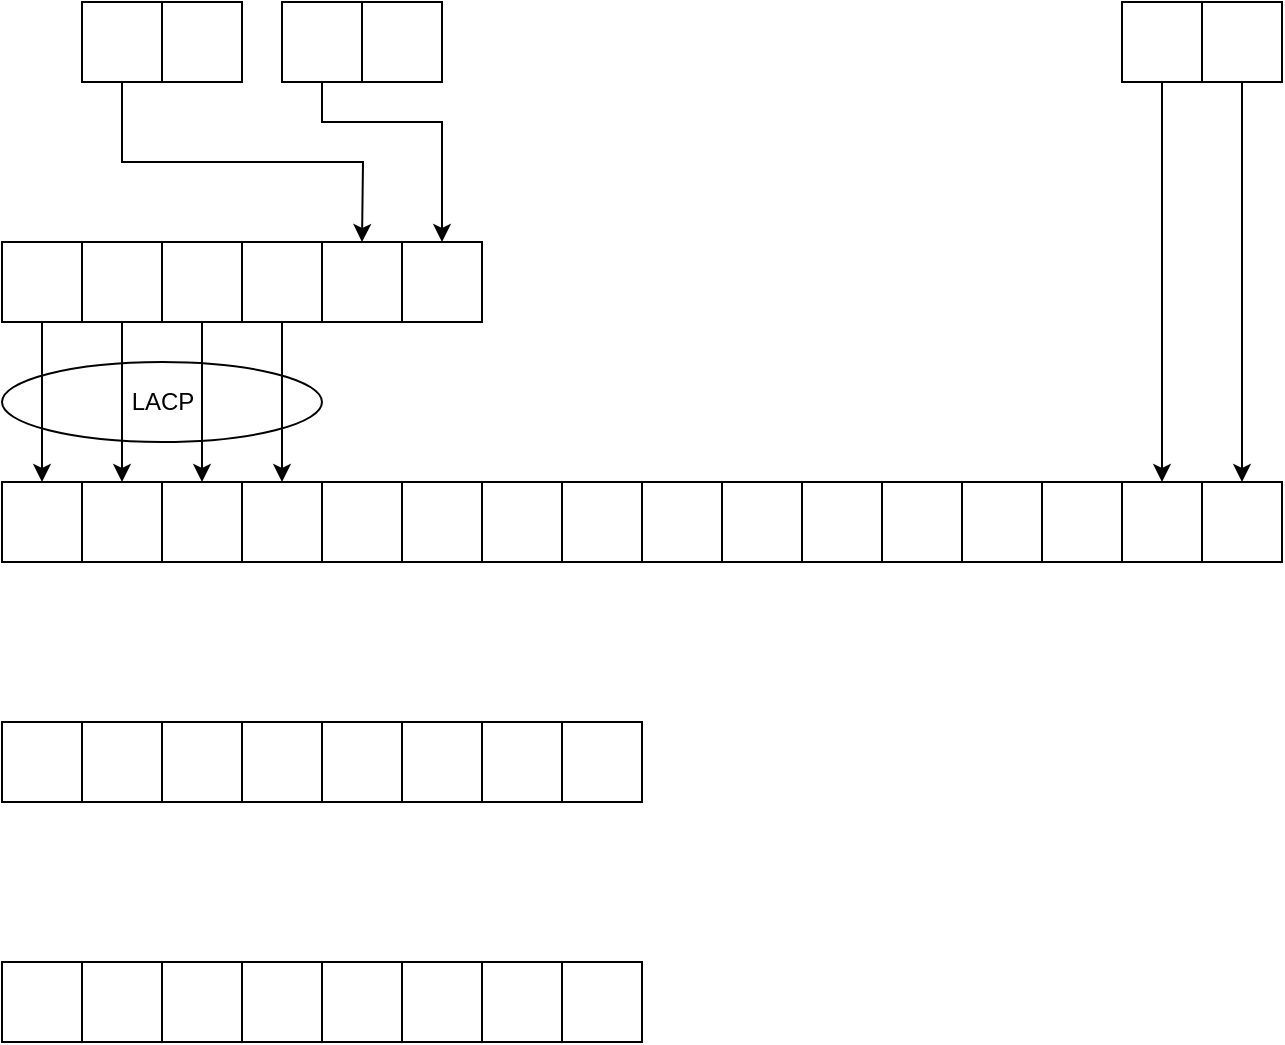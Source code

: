 <mxfile version="26.0.16">
  <diagram name="Page-1" id="UffeNxlb7dgKfzmTbBBW">
    <mxGraphModel dx="940" dy="793" grid="1" gridSize="10" guides="1" tooltips="1" connect="1" arrows="1" fold="1" page="1" pageScale="1" pageWidth="827" pageHeight="1169" math="0" shadow="0">
      <root>
        <mxCell id="0" />
        <mxCell id="1" parent="0" />
        <mxCell id="VkQyWtt6mqm7e_CVRBOZ-92" value="" style="ellipse;whiteSpace=wrap;html=1;" vertex="1" parent="1">
          <mxGeometry x="40" y="460" width="160" height="40" as="geometry" />
        </mxCell>
        <mxCell id="VkQyWtt6mqm7e_CVRBOZ-26" style="edgeStyle=orthogonalEdgeStyle;rounded=0;orthogonalLoop=1;jettySize=auto;html=1;exitX=0.5;exitY=1;exitDx=0;exitDy=0;" edge="1" parent="1" source="VkQyWtt6mqm7e_CVRBOZ-20">
          <mxGeometry relative="1" as="geometry">
            <mxPoint x="220" y="400" as="targetPoint" />
          </mxGeometry>
        </mxCell>
        <mxCell id="VkQyWtt6mqm7e_CVRBOZ-55" value="" style="group" vertex="1" connectable="0" parent="1">
          <mxGeometry x="40" y="520" width="320" height="40" as="geometry" />
        </mxCell>
        <mxCell id="VkQyWtt6mqm7e_CVRBOZ-32" value="" style="whiteSpace=wrap;html=1;aspect=fixed;flipH=0;flipV=0;container=0;" vertex="1" parent="VkQyWtt6mqm7e_CVRBOZ-55">
          <mxGeometry x="280" width="40" height="40" as="geometry" />
        </mxCell>
        <mxCell id="VkQyWtt6mqm7e_CVRBOZ-33" value="" style="whiteSpace=wrap;html=1;aspect=fixed;flipH=0;flipV=0;container=0;" vertex="1" parent="VkQyWtt6mqm7e_CVRBOZ-55">
          <mxGeometry x="240" width="40" height="40" as="geometry" />
        </mxCell>
        <mxCell id="VkQyWtt6mqm7e_CVRBOZ-34" value="" style="whiteSpace=wrap;html=1;aspect=fixed;flipH=0;flipV=0;container=0;" vertex="1" parent="VkQyWtt6mqm7e_CVRBOZ-55">
          <mxGeometry x="200" width="40" height="40" as="geometry" />
        </mxCell>
        <mxCell id="VkQyWtt6mqm7e_CVRBOZ-35" value="" style="whiteSpace=wrap;html=1;aspect=fixed;flipH=0;flipV=0;container=0;" vertex="1" parent="VkQyWtt6mqm7e_CVRBOZ-55">
          <mxGeometry x="160" width="40" height="40" as="geometry" />
        </mxCell>
        <mxCell id="VkQyWtt6mqm7e_CVRBOZ-36" value="" style="whiteSpace=wrap;html=1;aspect=fixed;flipH=0;flipV=0;container=0;" vertex="1" parent="VkQyWtt6mqm7e_CVRBOZ-55">
          <mxGeometry x="120" width="40" height="40" as="geometry" />
        </mxCell>
        <mxCell id="VkQyWtt6mqm7e_CVRBOZ-37" value="" style="whiteSpace=wrap;html=1;aspect=fixed;flipH=0;flipV=0;container=0;" vertex="1" parent="VkQyWtt6mqm7e_CVRBOZ-55">
          <mxGeometry x="80" width="40" height="40" as="geometry" />
        </mxCell>
        <mxCell id="VkQyWtt6mqm7e_CVRBOZ-38" value="" style="whiteSpace=wrap;html=1;aspect=fixed;flipH=0;flipV=0;container=0;" vertex="1" parent="VkQyWtt6mqm7e_CVRBOZ-55">
          <mxGeometry width="40" height="40" as="geometry" />
        </mxCell>
        <mxCell id="VkQyWtt6mqm7e_CVRBOZ-39" value="" style="whiteSpace=wrap;html=1;aspect=fixed;flipH=0;flipV=0;container=0;" vertex="1" parent="VkQyWtt6mqm7e_CVRBOZ-55">
          <mxGeometry x="40" width="40" height="40" as="geometry" />
        </mxCell>
        <mxCell id="VkQyWtt6mqm7e_CVRBOZ-56" value="" style="group" vertex="1" connectable="0" parent="1">
          <mxGeometry x="360" y="520" width="320" height="40" as="geometry" />
        </mxCell>
        <mxCell id="VkQyWtt6mqm7e_CVRBOZ-57" value="" style="whiteSpace=wrap;html=1;aspect=fixed;flipH=0;flipV=0;container=0;" vertex="1" parent="VkQyWtt6mqm7e_CVRBOZ-56">
          <mxGeometry x="280" width="40" height="40" as="geometry" />
        </mxCell>
        <mxCell id="VkQyWtt6mqm7e_CVRBOZ-58" value="" style="whiteSpace=wrap;html=1;aspect=fixed;flipH=0;flipV=0;container=0;" vertex="1" parent="VkQyWtt6mqm7e_CVRBOZ-56">
          <mxGeometry x="240" width="40" height="40" as="geometry" />
        </mxCell>
        <mxCell id="VkQyWtt6mqm7e_CVRBOZ-59" value="" style="whiteSpace=wrap;html=1;aspect=fixed;flipH=0;flipV=0;container=0;" vertex="1" parent="VkQyWtt6mqm7e_CVRBOZ-56">
          <mxGeometry x="200" width="40" height="40" as="geometry" />
        </mxCell>
        <mxCell id="VkQyWtt6mqm7e_CVRBOZ-60" value="" style="whiteSpace=wrap;html=1;aspect=fixed;flipH=0;flipV=0;container=0;" vertex="1" parent="VkQyWtt6mqm7e_CVRBOZ-56">
          <mxGeometry x="160" width="40" height="40" as="geometry" />
        </mxCell>
        <mxCell id="VkQyWtt6mqm7e_CVRBOZ-61" value="" style="whiteSpace=wrap;html=1;aspect=fixed;flipH=0;flipV=0;container=0;" vertex="1" parent="VkQyWtt6mqm7e_CVRBOZ-56">
          <mxGeometry x="120" width="40" height="40" as="geometry" />
        </mxCell>
        <mxCell id="VkQyWtt6mqm7e_CVRBOZ-62" value="" style="whiteSpace=wrap;html=1;aspect=fixed;flipH=0;flipV=0;container=0;" vertex="1" parent="VkQyWtt6mqm7e_CVRBOZ-56">
          <mxGeometry x="80" width="40" height="40" as="geometry" />
        </mxCell>
        <mxCell id="VkQyWtt6mqm7e_CVRBOZ-63" value="" style="whiteSpace=wrap;html=1;aspect=fixed;flipH=0;flipV=0;container=0;" vertex="1" parent="VkQyWtt6mqm7e_CVRBOZ-56">
          <mxGeometry width="40" height="40" as="geometry" />
        </mxCell>
        <mxCell id="VkQyWtt6mqm7e_CVRBOZ-64" value="" style="whiteSpace=wrap;html=1;aspect=fixed;flipH=0;flipV=0;container=0;" vertex="1" parent="VkQyWtt6mqm7e_CVRBOZ-56">
          <mxGeometry x="40" width="40" height="40" as="geometry" />
        </mxCell>
        <mxCell id="VkQyWtt6mqm7e_CVRBOZ-72" value="" style="group" vertex="1" connectable="0" parent="1">
          <mxGeometry x="40" y="400" width="240" height="40" as="geometry" />
        </mxCell>
        <mxCell id="VkQyWtt6mqm7e_CVRBOZ-66" value="" style="whiteSpace=wrap;html=1;aspect=fixed;flipH=0;flipV=0;container=0;" vertex="1" parent="VkQyWtt6mqm7e_CVRBOZ-72">
          <mxGeometry x="200" width="40" height="40" as="geometry" />
        </mxCell>
        <mxCell id="VkQyWtt6mqm7e_CVRBOZ-67" value="" style="whiteSpace=wrap;html=1;aspect=fixed;flipH=0;flipV=0;container=0;" vertex="1" parent="VkQyWtt6mqm7e_CVRBOZ-72">
          <mxGeometry x="160" width="40" height="40" as="geometry" />
        </mxCell>
        <mxCell id="VkQyWtt6mqm7e_CVRBOZ-68" value="" style="whiteSpace=wrap;html=1;aspect=fixed;flipH=0;flipV=0;container=0;" vertex="1" parent="VkQyWtt6mqm7e_CVRBOZ-72">
          <mxGeometry x="120" width="40" height="40" as="geometry" />
        </mxCell>
        <mxCell id="VkQyWtt6mqm7e_CVRBOZ-69" value="" style="whiteSpace=wrap;html=1;aspect=fixed;flipH=0;flipV=0;container=0;" vertex="1" parent="VkQyWtt6mqm7e_CVRBOZ-72">
          <mxGeometry x="80" width="40" height="40" as="geometry" />
        </mxCell>
        <mxCell id="VkQyWtt6mqm7e_CVRBOZ-70" value="" style="whiteSpace=wrap;html=1;aspect=fixed;flipH=0;flipV=0;container=0;" vertex="1" parent="VkQyWtt6mqm7e_CVRBOZ-72">
          <mxGeometry width="40" height="40" as="geometry" />
        </mxCell>
        <mxCell id="VkQyWtt6mqm7e_CVRBOZ-71" value="" style="whiteSpace=wrap;html=1;aspect=fixed;flipH=0;flipV=0;container=0;" vertex="1" parent="VkQyWtt6mqm7e_CVRBOZ-72">
          <mxGeometry x="40" width="40" height="40" as="geometry" />
        </mxCell>
        <mxCell id="VkQyWtt6mqm7e_CVRBOZ-78" value="" style="group" vertex="1" connectable="0" parent="1">
          <mxGeometry x="80" y="280" width="80" height="40" as="geometry" />
        </mxCell>
        <mxCell id="VkQyWtt6mqm7e_CVRBOZ-19" value="" style="whiteSpace=wrap;html=1;aspect=fixed;flipH=1;flipV=1;" vertex="1" parent="VkQyWtt6mqm7e_CVRBOZ-78">
          <mxGeometry x="40" width="40" height="40" as="geometry" />
        </mxCell>
        <mxCell id="VkQyWtt6mqm7e_CVRBOZ-20" value="" style="whiteSpace=wrap;html=1;aspect=fixed;flipH=1;flipV=1;" vertex="1" parent="VkQyWtt6mqm7e_CVRBOZ-78">
          <mxGeometry width="40" height="40" as="geometry" />
        </mxCell>
        <mxCell id="VkQyWtt6mqm7e_CVRBOZ-79" value="" style="group" vertex="1" connectable="0" parent="1">
          <mxGeometry x="180" y="280" width="80" height="40" as="geometry" />
        </mxCell>
        <mxCell id="VkQyWtt6mqm7e_CVRBOZ-80" value="" style="whiteSpace=wrap;html=1;aspect=fixed;flipH=1;flipV=1;" vertex="1" parent="VkQyWtt6mqm7e_CVRBOZ-79">
          <mxGeometry x="40" width="40" height="40" as="geometry" />
        </mxCell>
        <mxCell id="VkQyWtt6mqm7e_CVRBOZ-81" value="" style="whiteSpace=wrap;html=1;aspect=fixed;flipH=1;flipV=1;" vertex="1" parent="VkQyWtt6mqm7e_CVRBOZ-79">
          <mxGeometry width="40" height="40" as="geometry" />
        </mxCell>
        <mxCell id="VkQyWtt6mqm7e_CVRBOZ-82" style="edgeStyle=orthogonalEdgeStyle;rounded=0;orthogonalLoop=1;jettySize=auto;html=1;exitX=0.5;exitY=1;exitDx=0;exitDy=0;entryX=0.5;entryY=0;entryDx=0;entryDy=0;" edge="1" parent="1" source="VkQyWtt6mqm7e_CVRBOZ-81" target="VkQyWtt6mqm7e_CVRBOZ-66">
          <mxGeometry relative="1" as="geometry">
            <Array as="points">
              <mxPoint x="200" y="340" />
              <mxPoint x="260" y="340" />
            </Array>
          </mxGeometry>
        </mxCell>
        <mxCell id="VkQyWtt6mqm7e_CVRBOZ-83" style="edgeStyle=orthogonalEdgeStyle;rounded=0;orthogonalLoop=1;jettySize=auto;html=1;exitX=0.5;exitY=1;exitDx=0;exitDy=0;entryX=0.5;entryY=0;entryDx=0;entryDy=0;" edge="1" parent="1" source="VkQyWtt6mqm7e_CVRBOZ-70" target="VkQyWtt6mqm7e_CVRBOZ-38">
          <mxGeometry relative="1" as="geometry" />
        </mxCell>
        <mxCell id="VkQyWtt6mqm7e_CVRBOZ-84" style="edgeStyle=orthogonalEdgeStyle;rounded=0;orthogonalLoop=1;jettySize=auto;html=1;exitX=0.5;exitY=1;exitDx=0;exitDy=0;entryX=0.5;entryY=0;entryDx=0;entryDy=0;" edge="1" parent="1" source="VkQyWtt6mqm7e_CVRBOZ-71" target="VkQyWtt6mqm7e_CVRBOZ-39">
          <mxGeometry relative="1" as="geometry" />
        </mxCell>
        <mxCell id="VkQyWtt6mqm7e_CVRBOZ-85" style="edgeStyle=orthogonalEdgeStyle;rounded=0;orthogonalLoop=1;jettySize=auto;html=1;exitX=0.5;exitY=1;exitDx=0;exitDy=0;entryX=0.5;entryY=0;entryDx=0;entryDy=0;" edge="1" parent="1" source="VkQyWtt6mqm7e_CVRBOZ-69" target="VkQyWtt6mqm7e_CVRBOZ-37">
          <mxGeometry relative="1" as="geometry" />
        </mxCell>
        <mxCell id="VkQyWtt6mqm7e_CVRBOZ-86" style="edgeStyle=orthogonalEdgeStyle;rounded=0;orthogonalLoop=1;jettySize=auto;html=1;exitX=0.5;exitY=1;exitDx=0;exitDy=0;entryX=0.5;entryY=0;entryDx=0;entryDy=0;" edge="1" parent="1" source="VkQyWtt6mqm7e_CVRBOZ-68" target="VkQyWtt6mqm7e_CVRBOZ-36">
          <mxGeometry relative="1" as="geometry" />
        </mxCell>
        <mxCell id="VkQyWtt6mqm7e_CVRBOZ-87" value="" style="group" vertex="1" connectable="0" parent="1">
          <mxGeometry x="600" y="280" width="80" height="40" as="geometry" />
        </mxCell>
        <mxCell id="VkQyWtt6mqm7e_CVRBOZ-88" value="" style="whiteSpace=wrap;html=1;aspect=fixed;flipH=1;flipV=1;" vertex="1" parent="VkQyWtt6mqm7e_CVRBOZ-87">
          <mxGeometry x="40" width="40" height="40" as="geometry" />
        </mxCell>
        <mxCell id="VkQyWtt6mqm7e_CVRBOZ-89" value="" style="whiteSpace=wrap;html=1;aspect=fixed;flipH=1;flipV=1;" vertex="1" parent="VkQyWtt6mqm7e_CVRBOZ-87">
          <mxGeometry width="40" height="40" as="geometry" />
        </mxCell>
        <mxCell id="VkQyWtt6mqm7e_CVRBOZ-90" style="edgeStyle=orthogonalEdgeStyle;rounded=0;orthogonalLoop=1;jettySize=auto;html=1;exitX=0.5;exitY=1;exitDx=0;exitDy=0;entryX=0.5;entryY=0;entryDx=0;entryDy=0;" edge="1" parent="1" source="VkQyWtt6mqm7e_CVRBOZ-88" target="VkQyWtt6mqm7e_CVRBOZ-57">
          <mxGeometry relative="1" as="geometry" />
        </mxCell>
        <mxCell id="VkQyWtt6mqm7e_CVRBOZ-91" style="edgeStyle=orthogonalEdgeStyle;rounded=0;orthogonalLoop=1;jettySize=auto;html=1;exitX=0.5;exitY=1;exitDx=0;exitDy=0;entryX=0.5;entryY=0;entryDx=0;entryDy=0;" edge="1" parent="1" source="VkQyWtt6mqm7e_CVRBOZ-89" target="VkQyWtt6mqm7e_CVRBOZ-58">
          <mxGeometry relative="1" as="geometry" />
        </mxCell>
        <mxCell id="VkQyWtt6mqm7e_CVRBOZ-94" value="LACP" style="text;html=1;align=center;verticalAlign=middle;resizable=0;points=[];autosize=1;strokeColor=none;fillColor=none;" vertex="1" parent="1">
          <mxGeometry x="95" y="465" width="50" height="30" as="geometry" />
        </mxCell>
        <mxCell id="VkQyWtt6mqm7e_CVRBOZ-95" value="" style="group" vertex="1" connectable="0" parent="1">
          <mxGeometry x="40" y="640" width="320" height="40" as="geometry" />
        </mxCell>
        <mxCell id="VkQyWtt6mqm7e_CVRBOZ-96" value="" style="whiteSpace=wrap;html=1;aspect=fixed;flipH=0;flipV=0;container=0;" vertex="1" parent="VkQyWtt6mqm7e_CVRBOZ-95">
          <mxGeometry x="280" width="40" height="40" as="geometry" />
        </mxCell>
        <mxCell id="VkQyWtt6mqm7e_CVRBOZ-97" value="" style="whiteSpace=wrap;html=1;aspect=fixed;flipH=0;flipV=0;container=0;" vertex="1" parent="VkQyWtt6mqm7e_CVRBOZ-95">
          <mxGeometry x="240" width="40" height="40" as="geometry" />
        </mxCell>
        <mxCell id="VkQyWtt6mqm7e_CVRBOZ-98" value="" style="whiteSpace=wrap;html=1;aspect=fixed;flipH=0;flipV=0;container=0;" vertex="1" parent="VkQyWtt6mqm7e_CVRBOZ-95">
          <mxGeometry x="200" width="40" height="40" as="geometry" />
        </mxCell>
        <mxCell id="VkQyWtt6mqm7e_CVRBOZ-99" value="" style="whiteSpace=wrap;html=1;aspect=fixed;flipH=0;flipV=0;container=0;" vertex="1" parent="VkQyWtt6mqm7e_CVRBOZ-95">
          <mxGeometry x="160" width="40" height="40" as="geometry" />
        </mxCell>
        <mxCell id="VkQyWtt6mqm7e_CVRBOZ-100" value="" style="whiteSpace=wrap;html=1;aspect=fixed;flipH=0;flipV=0;container=0;" vertex="1" parent="VkQyWtt6mqm7e_CVRBOZ-95">
          <mxGeometry x="120" width="40" height="40" as="geometry" />
        </mxCell>
        <mxCell id="VkQyWtt6mqm7e_CVRBOZ-101" value="" style="whiteSpace=wrap;html=1;aspect=fixed;flipH=0;flipV=0;container=0;" vertex="1" parent="VkQyWtt6mqm7e_CVRBOZ-95">
          <mxGeometry x="80" width="40" height="40" as="geometry" />
        </mxCell>
        <mxCell id="VkQyWtt6mqm7e_CVRBOZ-102" value="" style="whiteSpace=wrap;html=1;aspect=fixed;flipH=0;flipV=0;container=0;" vertex="1" parent="VkQyWtt6mqm7e_CVRBOZ-95">
          <mxGeometry width="40" height="40" as="geometry" />
        </mxCell>
        <mxCell id="VkQyWtt6mqm7e_CVRBOZ-103" value="" style="whiteSpace=wrap;html=1;aspect=fixed;flipH=0;flipV=0;container=0;" vertex="1" parent="VkQyWtt6mqm7e_CVRBOZ-95">
          <mxGeometry x="40" width="40" height="40" as="geometry" />
        </mxCell>
        <mxCell id="VkQyWtt6mqm7e_CVRBOZ-104" value="" style="group" vertex="1" connectable="0" parent="1">
          <mxGeometry x="40" y="760" width="320" height="40" as="geometry" />
        </mxCell>
        <mxCell id="VkQyWtt6mqm7e_CVRBOZ-105" value="" style="whiteSpace=wrap;html=1;aspect=fixed;flipH=0;flipV=0;container=0;" vertex="1" parent="VkQyWtt6mqm7e_CVRBOZ-104">
          <mxGeometry x="280" width="40" height="40" as="geometry" />
        </mxCell>
        <mxCell id="VkQyWtt6mqm7e_CVRBOZ-106" value="" style="whiteSpace=wrap;html=1;aspect=fixed;flipH=0;flipV=0;container=0;" vertex="1" parent="VkQyWtt6mqm7e_CVRBOZ-104">
          <mxGeometry x="240" width="40" height="40" as="geometry" />
        </mxCell>
        <mxCell id="VkQyWtt6mqm7e_CVRBOZ-107" value="" style="whiteSpace=wrap;html=1;aspect=fixed;flipH=0;flipV=0;container=0;" vertex="1" parent="VkQyWtt6mqm7e_CVRBOZ-104">
          <mxGeometry x="200" width="40" height="40" as="geometry" />
        </mxCell>
        <mxCell id="VkQyWtt6mqm7e_CVRBOZ-108" value="" style="whiteSpace=wrap;html=1;aspect=fixed;flipH=0;flipV=0;container=0;" vertex="1" parent="VkQyWtt6mqm7e_CVRBOZ-104">
          <mxGeometry x="160" width="40" height="40" as="geometry" />
        </mxCell>
        <mxCell id="VkQyWtt6mqm7e_CVRBOZ-109" value="" style="whiteSpace=wrap;html=1;aspect=fixed;flipH=0;flipV=0;container=0;" vertex="1" parent="VkQyWtt6mqm7e_CVRBOZ-104">
          <mxGeometry x="120" width="40" height="40" as="geometry" />
        </mxCell>
        <mxCell id="VkQyWtt6mqm7e_CVRBOZ-110" value="" style="whiteSpace=wrap;html=1;aspect=fixed;flipH=0;flipV=0;container=0;" vertex="1" parent="VkQyWtt6mqm7e_CVRBOZ-104">
          <mxGeometry x="80" width="40" height="40" as="geometry" />
        </mxCell>
        <mxCell id="VkQyWtt6mqm7e_CVRBOZ-111" value="" style="whiteSpace=wrap;html=1;aspect=fixed;flipH=0;flipV=0;container=0;" vertex="1" parent="VkQyWtt6mqm7e_CVRBOZ-104">
          <mxGeometry width="40" height="40" as="geometry" />
        </mxCell>
        <mxCell id="VkQyWtt6mqm7e_CVRBOZ-112" value="" style="whiteSpace=wrap;html=1;aspect=fixed;flipH=0;flipV=0;container=0;" vertex="1" parent="VkQyWtt6mqm7e_CVRBOZ-104">
          <mxGeometry x="40" width="40" height="40" as="geometry" />
        </mxCell>
      </root>
    </mxGraphModel>
  </diagram>
</mxfile>
